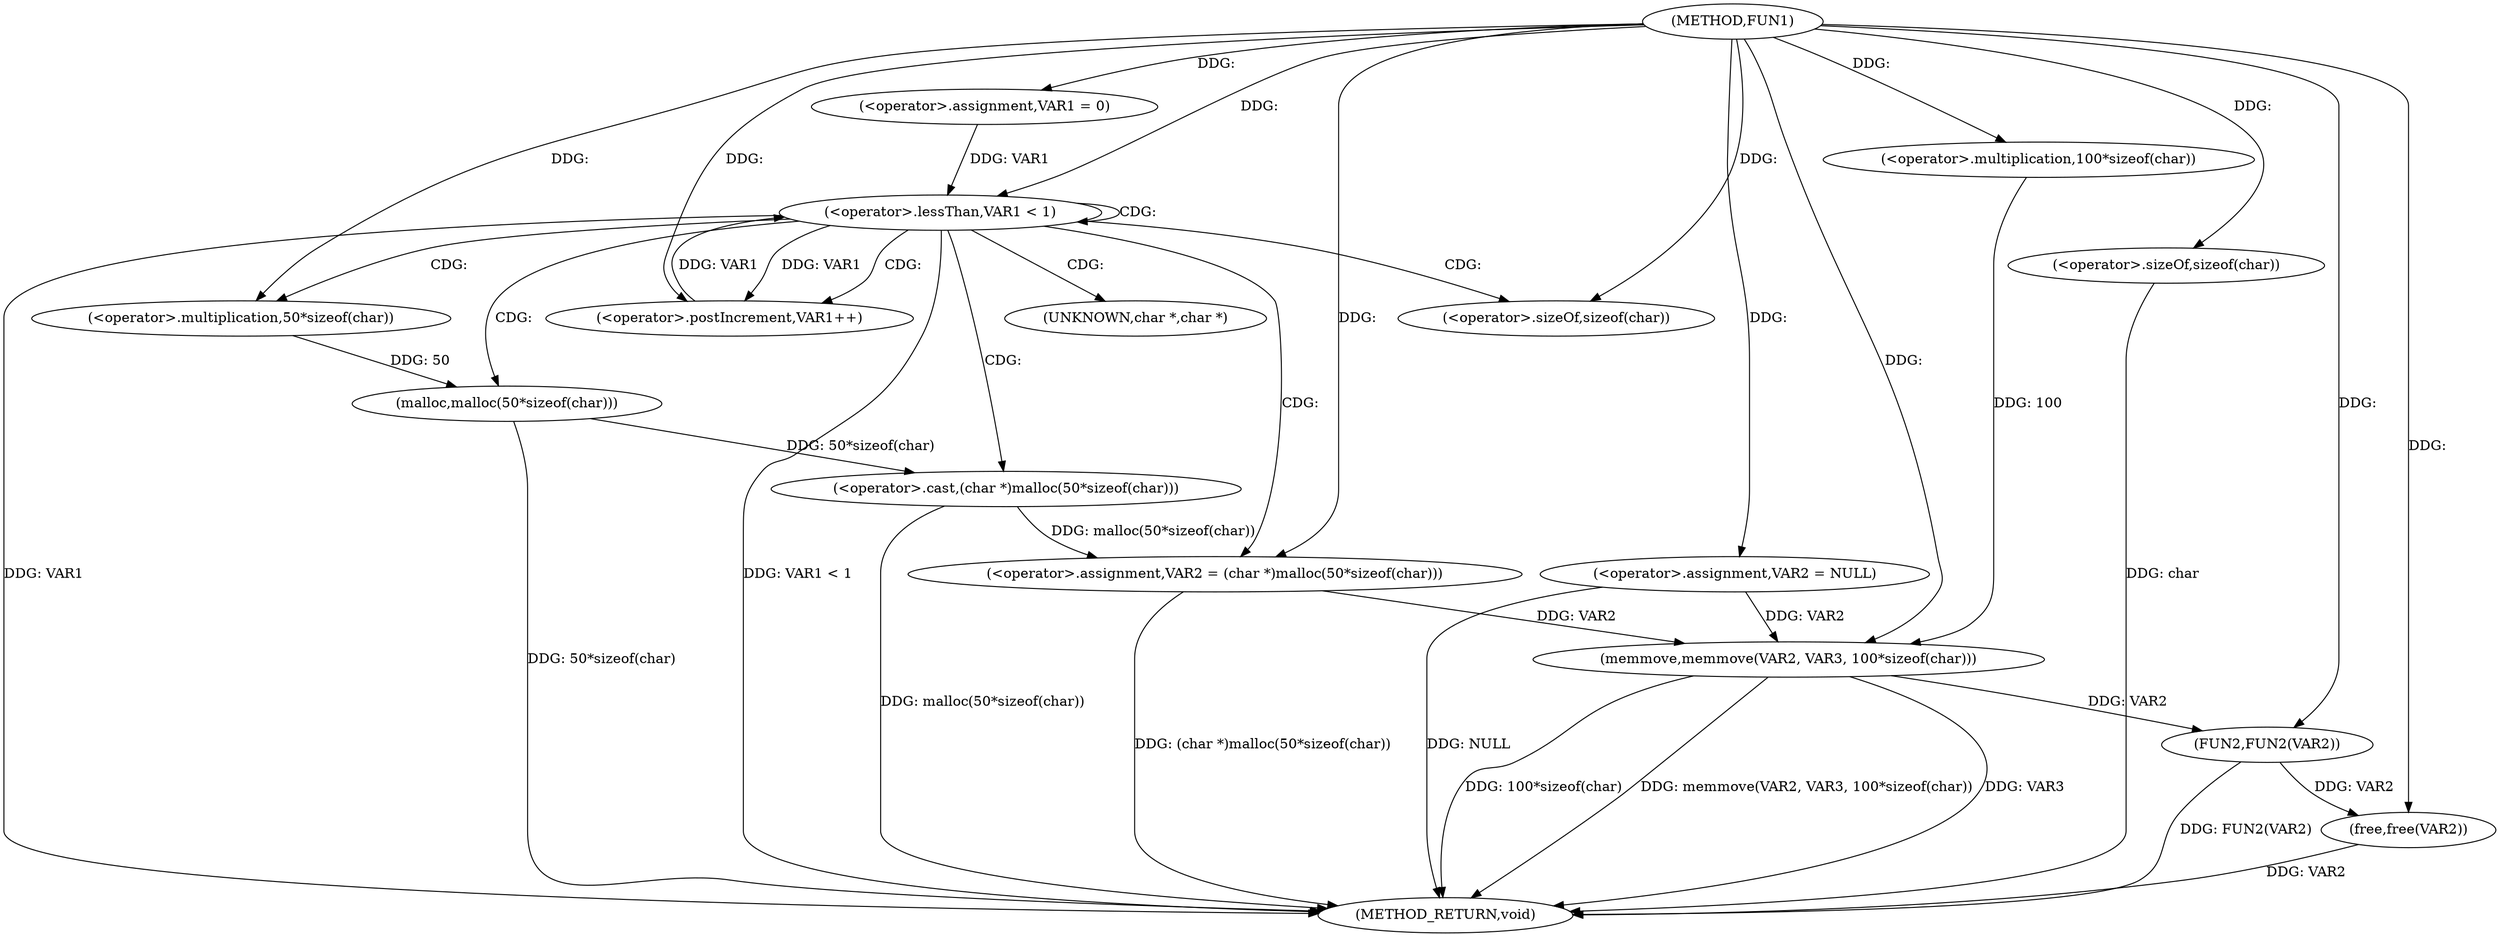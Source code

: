 digraph FUN1 {  
"1000100" [label = "(METHOD,FUN1)" ]
"1000139" [label = "(METHOD_RETURN,void)" ]
"1000104" [label = "(<operator>.assignment,VAR2 = NULL)" ]
"1000108" [label = "(<operator>.assignment,VAR1 = 0)" ]
"1000111" [label = "(<operator>.lessThan,VAR1 < 1)" ]
"1000114" [label = "(<operator>.postIncrement,VAR1++)" ]
"1000117" [label = "(<operator>.assignment,VAR2 = (char *)malloc(50*sizeof(char)))" ]
"1000119" [label = "(<operator>.cast,(char *)malloc(50*sizeof(char)))" ]
"1000121" [label = "(malloc,malloc(50*sizeof(char)))" ]
"1000122" [label = "(<operator>.multiplication,50*sizeof(char))" ]
"1000124" [label = "(<operator>.sizeOf,sizeof(char))" ]
"1000128" [label = "(memmove,memmove(VAR2, VAR3, 100*sizeof(char)))" ]
"1000131" [label = "(<operator>.multiplication,100*sizeof(char))" ]
"1000133" [label = "(<operator>.sizeOf,sizeof(char))" ]
"1000135" [label = "(FUN2,FUN2(VAR2))" ]
"1000137" [label = "(free,free(VAR2))" ]
"1000120" [label = "(UNKNOWN,char *,char *)" ]
  "1000128" -> "1000139"  [ label = "DDG: VAR3"] 
  "1000133" -> "1000139"  [ label = "DDG: char"] 
  "1000119" -> "1000139"  [ label = "DDG: malloc(50*sizeof(char))"] 
  "1000135" -> "1000139"  [ label = "DDG: FUN2(VAR2)"] 
  "1000121" -> "1000139"  [ label = "DDG: 50*sizeof(char)"] 
  "1000117" -> "1000139"  [ label = "DDG: (char *)malloc(50*sizeof(char))"] 
  "1000111" -> "1000139"  [ label = "DDG: VAR1 < 1"] 
  "1000128" -> "1000139"  [ label = "DDG: 100*sizeof(char)"] 
  "1000111" -> "1000139"  [ label = "DDG: VAR1"] 
  "1000128" -> "1000139"  [ label = "DDG: memmove(VAR2, VAR3, 100*sizeof(char))"] 
  "1000137" -> "1000139"  [ label = "DDG: VAR2"] 
  "1000104" -> "1000139"  [ label = "DDG: NULL"] 
  "1000100" -> "1000104"  [ label = "DDG: "] 
  "1000100" -> "1000108"  [ label = "DDG: "] 
  "1000114" -> "1000111"  [ label = "DDG: VAR1"] 
  "1000108" -> "1000111"  [ label = "DDG: VAR1"] 
  "1000100" -> "1000111"  [ label = "DDG: "] 
  "1000111" -> "1000114"  [ label = "DDG: VAR1"] 
  "1000100" -> "1000114"  [ label = "DDG: "] 
  "1000119" -> "1000117"  [ label = "DDG: malloc(50*sizeof(char))"] 
  "1000100" -> "1000117"  [ label = "DDG: "] 
  "1000121" -> "1000119"  [ label = "DDG: 50*sizeof(char)"] 
  "1000122" -> "1000121"  [ label = "DDG: 50"] 
  "1000100" -> "1000122"  [ label = "DDG: "] 
  "1000100" -> "1000124"  [ label = "DDG: "] 
  "1000104" -> "1000128"  [ label = "DDG: VAR2"] 
  "1000117" -> "1000128"  [ label = "DDG: VAR2"] 
  "1000100" -> "1000128"  [ label = "DDG: "] 
  "1000131" -> "1000128"  [ label = "DDG: 100"] 
  "1000100" -> "1000131"  [ label = "DDG: "] 
  "1000100" -> "1000133"  [ label = "DDG: "] 
  "1000128" -> "1000135"  [ label = "DDG: VAR2"] 
  "1000100" -> "1000135"  [ label = "DDG: "] 
  "1000135" -> "1000137"  [ label = "DDG: VAR2"] 
  "1000100" -> "1000137"  [ label = "DDG: "] 
  "1000111" -> "1000121"  [ label = "CDG: "] 
  "1000111" -> "1000124"  [ label = "CDG: "] 
  "1000111" -> "1000119"  [ label = "CDG: "] 
  "1000111" -> "1000114"  [ label = "CDG: "] 
  "1000111" -> "1000120"  [ label = "CDG: "] 
  "1000111" -> "1000117"  [ label = "CDG: "] 
  "1000111" -> "1000111"  [ label = "CDG: "] 
  "1000111" -> "1000122"  [ label = "CDG: "] 
}
